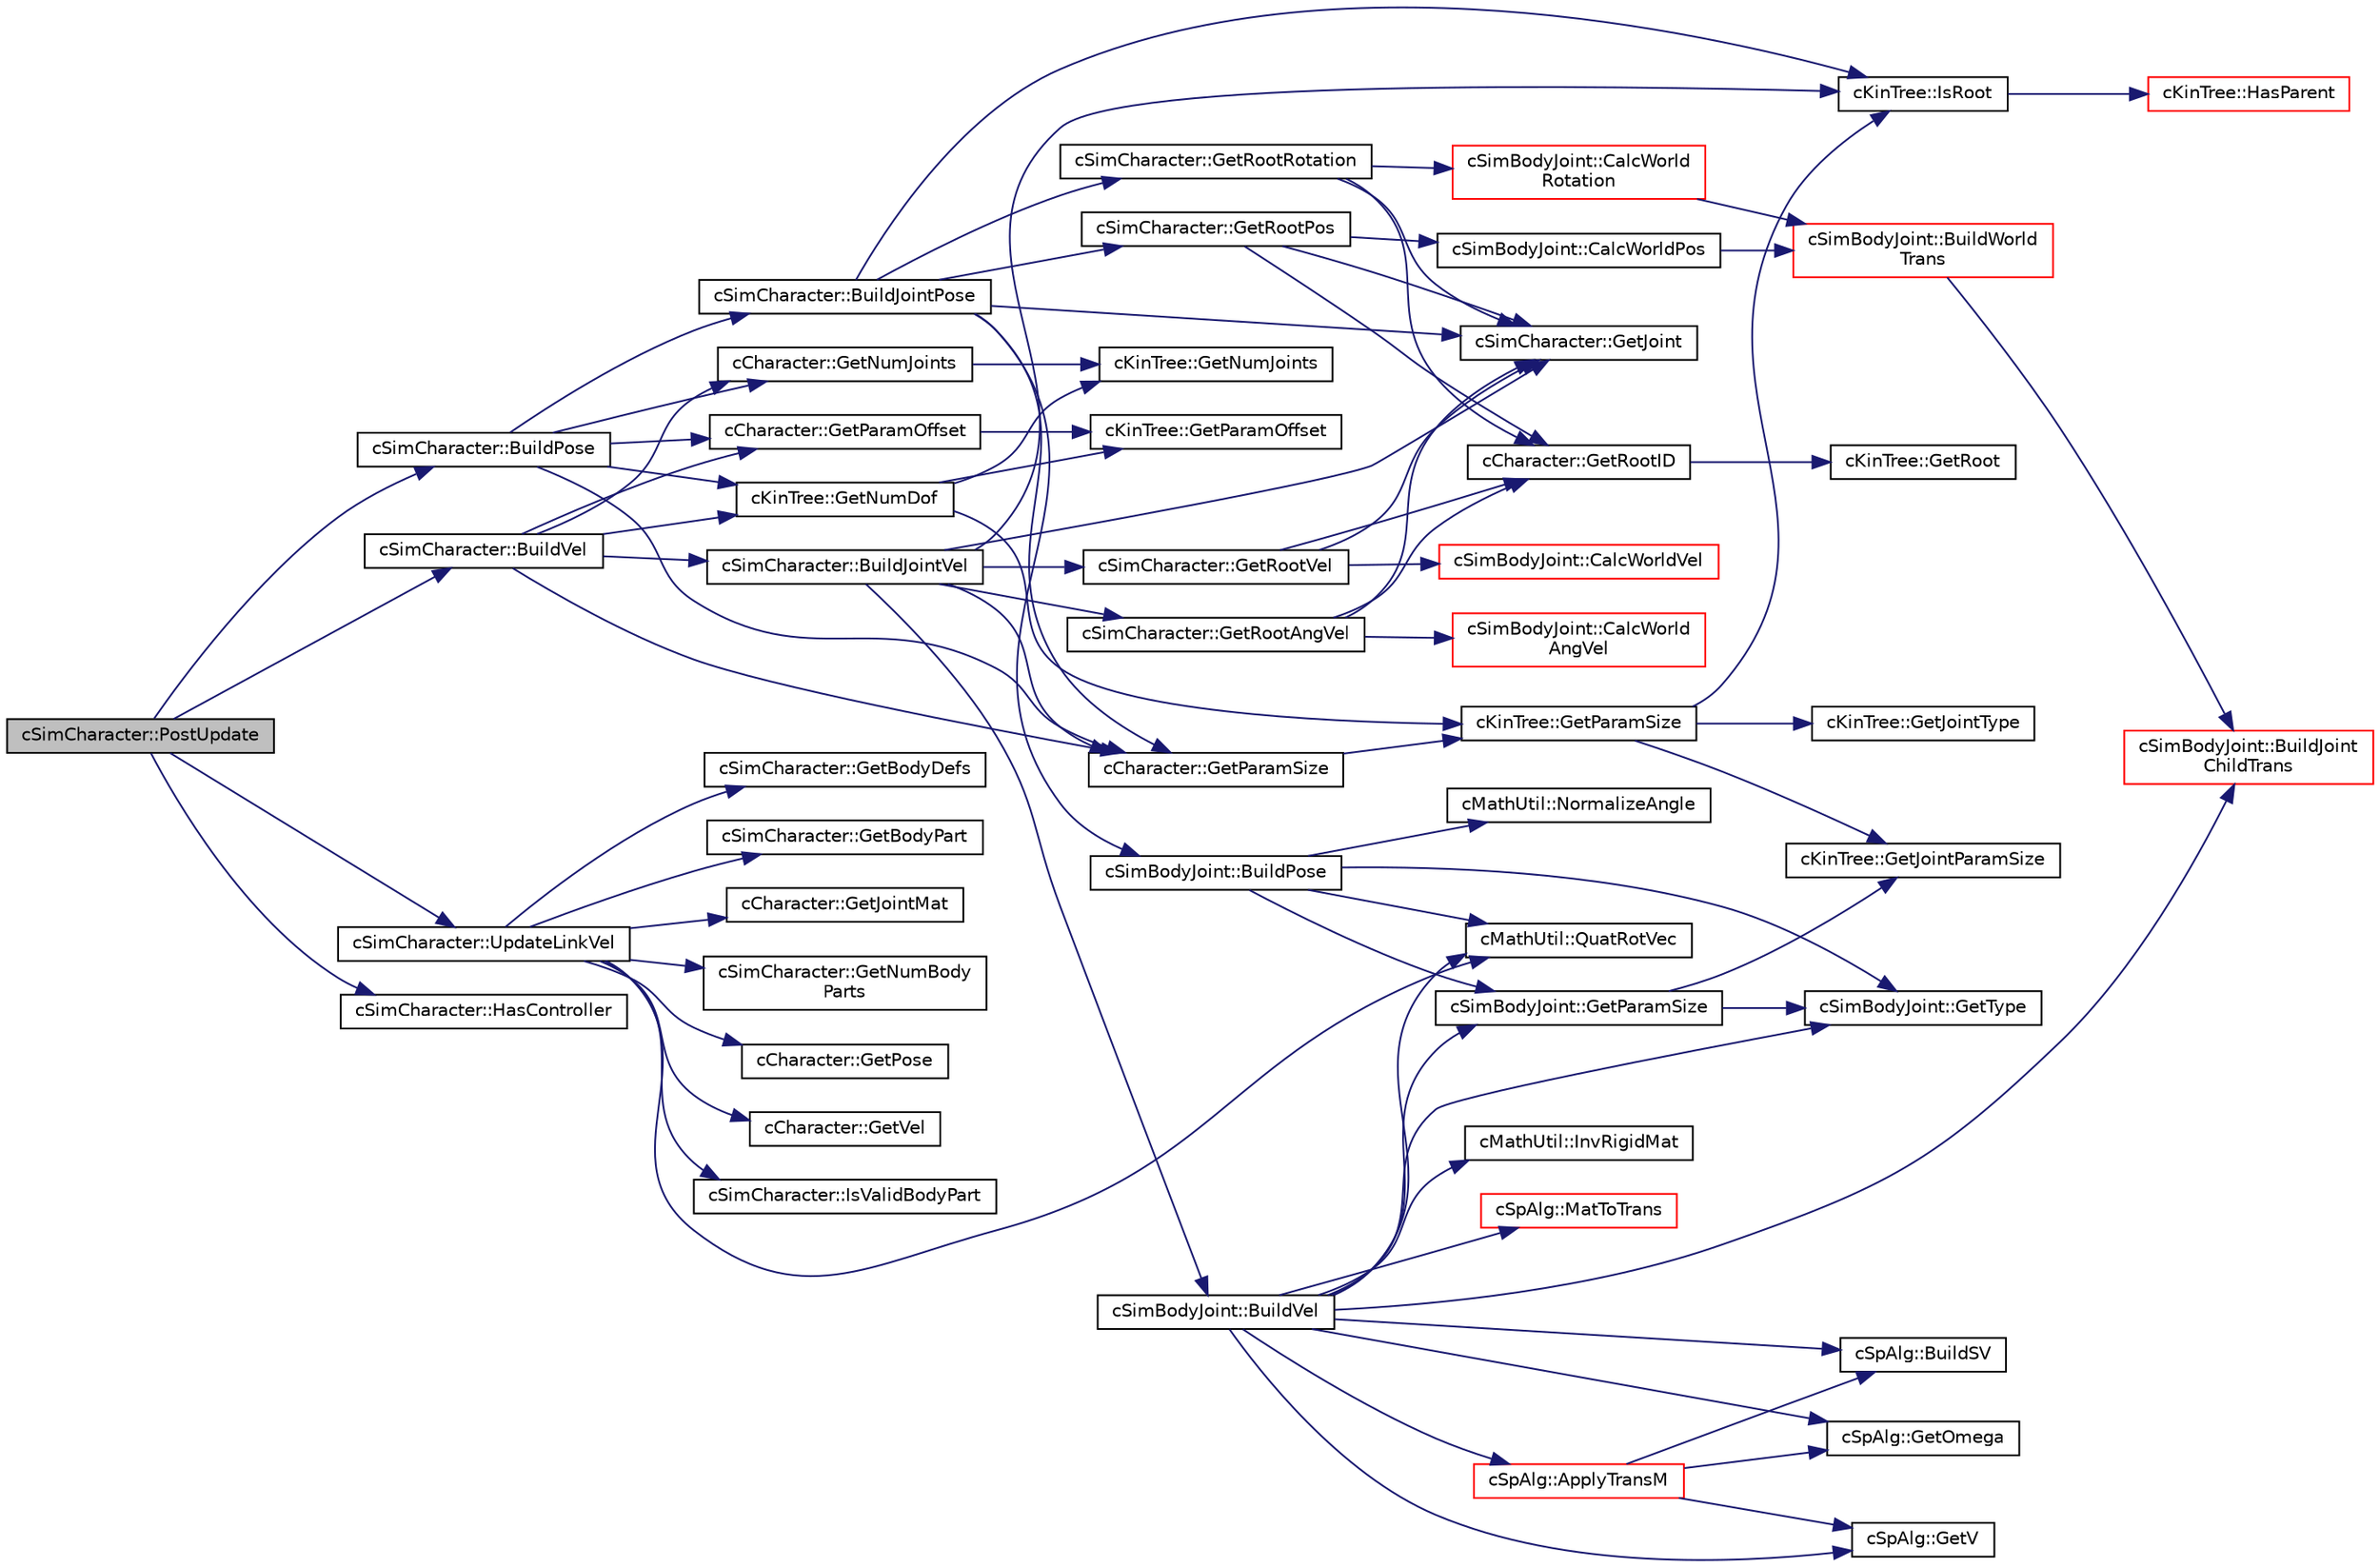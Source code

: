 digraph "cSimCharacter::PostUpdate"
{
 // LATEX_PDF_SIZE
  edge [fontname="Helvetica",fontsize="10",labelfontname="Helvetica",labelfontsize="10"];
  node [fontname="Helvetica",fontsize="10",shape=record];
  rankdir="LR";
  Node1 [label="cSimCharacter::PostUpdate",height=0.2,width=0.4,color="black", fillcolor="grey75", style="filled", fontcolor="black",tooltip=" "];
  Node1 -> Node2 [color="midnightblue",fontsize="10",style="solid",fontname="Helvetica"];
  Node2 [label="cSimCharacter::BuildPose",height=0.2,width=0.4,color="black", fillcolor="white", style="filled",URL="$classc_sim_character.html#a01a4858503a34a2d620bdb02f7b1f6e6",tooltip=" "];
  Node2 -> Node3 [color="midnightblue",fontsize="10",style="solid",fontname="Helvetica"];
  Node3 [label="cSimCharacter::BuildJointPose",height=0.2,width=0.4,color="black", fillcolor="white", style="filled",URL="$classc_sim_character.html#a898aa0ad7809c8df375286e16d315542",tooltip=" "];
  Node3 -> Node4 [color="midnightblue",fontsize="10",style="solid",fontname="Helvetica"];
  Node4 [label="cSimBodyJoint::BuildPose",height=0.2,width=0.4,color="black", fillcolor="white", style="filled",URL="$classc_sim_body_joint.html#adf214d8c9b1ab7f9abe568a51e754c6c",tooltip=" "];
  Node4 -> Node5 [color="midnightblue",fontsize="10",style="solid",fontname="Helvetica"];
  Node5 [label="cSimBodyJoint::GetParamSize",height=0.2,width=0.4,color="black", fillcolor="white", style="filled",URL="$classc_sim_body_joint.html#a7d0a45de8f9266fd2dbcd45bc0dc45b1",tooltip=" "];
  Node5 -> Node6 [color="midnightblue",fontsize="10",style="solid",fontname="Helvetica"];
  Node6 [label="cKinTree::GetJointParamSize",height=0.2,width=0.4,color="black", fillcolor="white", style="filled",URL="$classc_kin_tree.html#a9c308e9e4654d96bcc47ba02770a06ea",tooltip=" "];
  Node5 -> Node7 [color="midnightblue",fontsize="10",style="solid",fontname="Helvetica"];
  Node7 [label="cSimBodyJoint::GetType",height=0.2,width=0.4,color="black", fillcolor="white", style="filled",URL="$classc_sim_body_joint.html#a1bbcce2303bd3d8a592917c17d561b99",tooltip=" "];
  Node4 -> Node7 [color="midnightblue",fontsize="10",style="solid",fontname="Helvetica"];
  Node4 -> Node8 [color="midnightblue",fontsize="10",style="solid",fontname="Helvetica"];
  Node8 [label="cMathUtil::NormalizeAngle",height=0.2,width=0.4,color="black", fillcolor="white", style="filled",URL="$classc_math_util.html#af61707746c4d8cd651ef5cdbaecf6bfd",tooltip=" "];
  Node4 -> Node9 [color="midnightblue",fontsize="10",style="solid",fontname="Helvetica"];
  Node9 [label="cMathUtil::QuatRotVec",height=0.2,width=0.4,color="black", fillcolor="white", style="filled",URL="$classc_math_util.html#a3a0496ade762f12172414c797da44402",tooltip=" "];
  Node3 -> Node10 [color="midnightblue",fontsize="10",style="solid",fontname="Helvetica"];
  Node10 [label="cSimCharacter::GetJoint",height=0.2,width=0.4,color="black", fillcolor="white", style="filled",URL="$classc_sim_character.html#aa0a30cfb05967fad8b59dd9adfa6f23a",tooltip=" "];
  Node3 -> Node11 [color="midnightblue",fontsize="10",style="solid",fontname="Helvetica"];
  Node11 [label="cCharacter::GetParamSize",height=0.2,width=0.4,color="black", fillcolor="white", style="filled",URL="$classc_character.html#af612e6c951b84e172a802824390f37c4",tooltip=" "];
  Node11 -> Node12 [color="midnightblue",fontsize="10",style="solid",fontname="Helvetica"];
  Node12 [label="cKinTree::GetParamSize",height=0.2,width=0.4,color="black", fillcolor="white", style="filled",URL="$classc_kin_tree.html#ad5d21e19a354b6e8f5406e9167f12161",tooltip=" "];
  Node12 -> Node6 [color="midnightblue",fontsize="10",style="solid",fontname="Helvetica"];
  Node12 -> Node13 [color="midnightblue",fontsize="10",style="solid",fontname="Helvetica"];
  Node13 [label="cKinTree::GetJointType",height=0.2,width=0.4,color="black", fillcolor="white", style="filled",URL="$classc_kin_tree.html#a891d52af51a7a1bced694634c2f70ee9",tooltip=" "];
  Node12 -> Node14 [color="midnightblue",fontsize="10",style="solid",fontname="Helvetica"];
  Node14 [label="cKinTree::IsRoot",height=0.2,width=0.4,color="black", fillcolor="white", style="filled",URL="$classc_kin_tree.html#ab4c2a8b42b254dc54e15e71684045a0a",tooltip=" "];
  Node14 -> Node15 [color="midnightblue",fontsize="10",style="solid",fontname="Helvetica"];
  Node15 [label="cKinTree::HasParent",height=0.2,width=0.4,color="red", fillcolor="white", style="filled",URL="$classc_kin_tree.html#a434aca959d5ef55a491381c7b8d90527",tooltip=" "];
  Node3 -> Node17 [color="midnightblue",fontsize="10",style="solid",fontname="Helvetica"];
  Node17 [label="cSimCharacter::GetRootPos",height=0.2,width=0.4,color="black", fillcolor="white", style="filled",URL="$classc_sim_character.html#a546a3ce5d658ff704e9c3ca855a7e695",tooltip=" "];
  Node17 -> Node18 [color="midnightblue",fontsize="10",style="solid",fontname="Helvetica"];
  Node18 [label="cSimBodyJoint::CalcWorldPos",height=0.2,width=0.4,color="black", fillcolor="white", style="filled",URL="$classc_sim_body_joint.html#a24f75e09a36dd752f54298923b202da7",tooltip=" "];
  Node18 -> Node19 [color="midnightblue",fontsize="10",style="solid",fontname="Helvetica"];
  Node19 [label="cSimBodyJoint::BuildWorld\lTrans",height=0.2,width=0.4,color="red", fillcolor="white", style="filled",URL="$classc_sim_body_joint.html#a033253d748efec2cf6f261ea994a6a62",tooltip=" "];
  Node19 -> Node20 [color="midnightblue",fontsize="10",style="solid",fontname="Helvetica"];
  Node20 [label="cSimBodyJoint::BuildJoint\lChildTrans",height=0.2,width=0.4,color="red", fillcolor="white", style="filled",URL="$classc_sim_body_joint.html#a6f59339830fb1d763a78736818c23ac3",tooltip=" "];
  Node17 -> Node10 [color="midnightblue",fontsize="10",style="solid",fontname="Helvetica"];
  Node17 -> Node25 [color="midnightblue",fontsize="10",style="solid",fontname="Helvetica"];
  Node25 [label="cCharacter::GetRootID",height=0.2,width=0.4,color="black", fillcolor="white", style="filled",URL="$classc_character.html#a07649022cce07611b977b355f14d489f",tooltip=" "];
  Node25 -> Node26 [color="midnightblue",fontsize="10",style="solid",fontname="Helvetica"];
  Node26 [label="cKinTree::GetRoot",height=0.2,width=0.4,color="black", fillcolor="white", style="filled",URL="$classc_kin_tree.html#a81b9799b03d32762ac820eb0886f369c",tooltip=" "];
  Node3 -> Node27 [color="midnightblue",fontsize="10",style="solid",fontname="Helvetica"];
  Node27 [label="cSimCharacter::GetRootRotation",height=0.2,width=0.4,color="black", fillcolor="white", style="filled",URL="$classc_sim_character.html#a70f5002e3e033a00ea5753e08fc38878",tooltip=" "];
  Node27 -> Node28 [color="midnightblue",fontsize="10",style="solid",fontname="Helvetica"];
  Node28 [label="cSimBodyJoint::CalcWorld\lRotation",height=0.2,width=0.4,color="red", fillcolor="white", style="filled",URL="$classc_sim_body_joint.html#a11a7990aaac57fc7dd13bdf9aff4784f",tooltip=" "];
  Node28 -> Node19 [color="midnightblue",fontsize="10",style="solid",fontname="Helvetica"];
  Node27 -> Node10 [color="midnightblue",fontsize="10",style="solid",fontname="Helvetica"];
  Node27 -> Node25 [color="midnightblue",fontsize="10",style="solid",fontname="Helvetica"];
  Node3 -> Node14 [color="midnightblue",fontsize="10",style="solid",fontname="Helvetica"];
  Node2 -> Node31 [color="midnightblue",fontsize="10",style="solid",fontname="Helvetica"];
  Node31 [label="cKinTree::GetNumDof",height=0.2,width=0.4,color="black", fillcolor="white", style="filled",URL="$classc_kin_tree.html#abb4cab7f985f62308d4b36fdcd5c6145",tooltip=" "];
  Node31 -> Node32 [color="midnightblue",fontsize="10",style="solid",fontname="Helvetica"];
  Node32 [label="cKinTree::GetNumJoints",height=0.2,width=0.4,color="black", fillcolor="white", style="filled",URL="$classc_kin_tree.html#ac840b501e27e6ce46d208b7d033f21d4",tooltip=" "];
  Node31 -> Node33 [color="midnightblue",fontsize="10",style="solid",fontname="Helvetica"];
  Node33 [label="cKinTree::GetParamOffset",height=0.2,width=0.4,color="black", fillcolor="white", style="filled",URL="$classc_kin_tree.html#aba4aced4cc6c401006617e288e84e723",tooltip=" "];
  Node31 -> Node12 [color="midnightblue",fontsize="10",style="solid",fontname="Helvetica"];
  Node2 -> Node34 [color="midnightblue",fontsize="10",style="solid",fontname="Helvetica"];
  Node34 [label="cCharacter::GetNumJoints",height=0.2,width=0.4,color="black", fillcolor="white", style="filled",URL="$classc_character.html#a0c72f03cec78cc23a9376db72f2f3e9c",tooltip=" "];
  Node34 -> Node32 [color="midnightblue",fontsize="10",style="solid",fontname="Helvetica"];
  Node2 -> Node35 [color="midnightblue",fontsize="10",style="solid",fontname="Helvetica"];
  Node35 [label="cCharacter::GetParamOffset",height=0.2,width=0.4,color="black", fillcolor="white", style="filled",URL="$classc_character.html#a35607d7b28def062e62358ba1b1d4dcc",tooltip=" "];
  Node35 -> Node33 [color="midnightblue",fontsize="10",style="solid",fontname="Helvetica"];
  Node2 -> Node11 [color="midnightblue",fontsize="10",style="solid",fontname="Helvetica"];
  Node1 -> Node36 [color="midnightblue",fontsize="10",style="solid",fontname="Helvetica"];
  Node36 [label="cSimCharacter::BuildVel",height=0.2,width=0.4,color="black", fillcolor="white", style="filled",URL="$classc_sim_character.html#ab14a5d230226c677eeaff5d042bc0320",tooltip=" "];
  Node36 -> Node37 [color="midnightblue",fontsize="10",style="solid",fontname="Helvetica"];
  Node37 [label="cSimCharacter::BuildJointVel",height=0.2,width=0.4,color="black", fillcolor="white", style="filled",URL="$classc_sim_character.html#a1ee1020bbe869275205b4952f8f95f07",tooltip=" "];
  Node37 -> Node38 [color="midnightblue",fontsize="10",style="solid",fontname="Helvetica"];
  Node38 [label="cSimBodyJoint::BuildVel",height=0.2,width=0.4,color="black", fillcolor="white", style="filled",URL="$classc_sim_body_joint.html#adbbc382edb50eb274598e0180c8806f2",tooltip=" "];
  Node38 -> Node39 [color="midnightblue",fontsize="10",style="solid",fontname="Helvetica"];
  Node39 [label="cSpAlg::ApplyTransM",height=0.2,width=0.4,color="red", fillcolor="white", style="filled",URL="$classc_sp_alg.html#a665293137b4c80b2dc7cefdb4846a441",tooltip=" "];
  Node39 -> Node40 [color="midnightblue",fontsize="10",style="solid",fontname="Helvetica"];
  Node40 [label="cSpAlg::BuildSV",height=0.2,width=0.4,color="black", fillcolor="white", style="filled",URL="$classc_sp_alg.html#a5d8935f5eb6a88eb591a19ec414c1953",tooltip=" "];
  Node39 -> Node41 [color="midnightblue",fontsize="10",style="solid",fontname="Helvetica"];
  Node41 [label="cSpAlg::GetOmega",height=0.2,width=0.4,color="black", fillcolor="white", style="filled",URL="$classc_sp_alg.html#a1f6d2eed1bc8bee53540c8c027cea7f9",tooltip=" "];
  Node39 -> Node44 [color="midnightblue",fontsize="10",style="solid",fontname="Helvetica"];
  Node44 [label="cSpAlg::GetV",height=0.2,width=0.4,color="black", fillcolor="white", style="filled",URL="$classc_sp_alg.html#a3c44fc96b8e8b13f6a208f05bc3db8d4",tooltip=" "];
  Node38 -> Node20 [color="midnightblue",fontsize="10",style="solid",fontname="Helvetica"];
  Node38 -> Node40 [color="midnightblue",fontsize="10",style="solid",fontname="Helvetica"];
  Node38 -> Node41 [color="midnightblue",fontsize="10",style="solid",fontname="Helvetica"];
  Node38 -> Node5 [color="midnightblue",fontsize="10",style="solid",fontname="Helvetica"];
  Node38 -> Node7 [color="midnightblue",fontsize="10",style="solid",fontname="Helvetica"];
  Node38 -> Node44 [color="midnightblue",fontsize="10",style="solid",fontname="Helvetica"];
  Node38 -> Node45 [color="midnightblue",fontsize="10",style="solid",fontname="Helvetica"];
  Node45 [label="cMathUtil::InvRigidMat",height=0.2,width=0.4,color="black", fillcolor="white", style="filled",URL="$classc_math_util.html#a3f41c4c7db3fc5d2bfe3ab3069a0a5cf",tooltip=" "];
  Node38 -> Node46 [color="midnightblue",fontsize="10",style="solid",fontname="Helvetica"];
  Node46 [label="cSpAlg::MatToTrans",height=0.2,width=0.4,color="red", fillcolor="white", style="filled",URL="$classc_sp_alg.html#a32389e7ba628f0a3ca2d22bfc2c114c2",tooltip=" "];
  Node38 -> Node9 [color="midnightblue",fontsize="10",style="solid",fontname="Helvetica"];
  Node37 -> Node10 [color="midnightblue",fontsize="10",style="solid",fontname="Helvetica"];
  Node37 -> Node11 [color="midnightblue",fontsize="10",style="solid",fontname="Helvetica"];
  Node37 -> Node48 [color="midnightblue",fontsize="10",style="solid",fontname="Helvetica"];
  Node48 [label="cSimCharacter::GetRootAngVel",height=0.2,width=0.4,color="black", fillcolor="white", style="filled",URL="$classc_sim_character.html#a7c90e184c49b9b0fbde8b0d6c924ec00",tooltip=" "];
  Node48 -> Node49 [color="midnightblue",fontsize="10",style="solid",fontname="Helvetica"];
  Node49 [label="cSimBodyJoint::CalcWorld\lAngVel",height=0.2,width=0.4,color="red", fillcolor="white", style="filled",URL="$classc_sim_body_joint.html#ab6bae23fd72f73820505bc9ee3434915",tooltip=" "];
  Node48 -> Node10 [color="midnightblue",fontsize="10",style="solid",fontname="Helvetica"];
  Node48 -> Node25 [color="midnightblue",fontsize="10",style="solid",fontname="Helvetica"];
  Node37 -> Node50 [color="midnightblue",fontsize="10",style="solid",fontname="Helvetica"];
  Node50 [label="cSimCharacter::GetRootVel",height=0.2,width=0.4,color="black", fillcolor="white", style="filled",URL="$classc_sim_character.html#a4c4d8967671f6f0b31a84ca91a550d44",tooltip=" "];
  Node50 -> Node51 [color="midnightblue",fontsize="10",style="solid",fontname="Helvetica"];
  Node51 [label="cSimBodyJoint::CalcWorldVel",height=0.2,width=0.4,color="red", fillcolor="white", style="filled",URL="$classc_sim_body_joint.html#a7582527c4a79501c87c926c04370d6f0",tooltip=" "];
  Node50 -> Node10 [color="midnightblue",fontsize="10",style="solid",fontname="Helvetica"];
  Node50 -> Node25 [color="midnightblue",fontsize="10",style="solid",fontname="Helvetica"];
  Node37 -> Node14 [color="midnightblue",fontsize="10",style="solid",fontname="Helvetica"];
  Node36 -> Node31 [color="midnightblue",fontsize="10",style="solid",fontname="Helvetica"];
  Node36 -> Node34 [color="midnightblue",fontsize="10",style="solid",fontname="Helvetica"];
  Node36 -> Node35 [color="midnightblue",fontsize="10",style="solid",fontname="Helvetica"];
  Node36 -> Node11 [color="midnightblue",fontsize="10",style="solid",fontname="Helvetica"];
  Node1 -> Node54 [color="midnightblue",fontsize="10",style="solid",fontname="Helvetica"];
  Node54 [label="cSimCharacter::HasController",height=0.2,width=0.4,color="black", fillcolor="white", style="filled",URL="$classc_sim_character.html#a4508e026f28688cf704945dfe51050ce",tooltip=" "];
  Node1 -> Node55 [color="midnightblue",fontsize="10",style="solid",fontname="Helvetica"];
  Node55 [label="cSimCharacter::UpdateLinkVel",height=0.2,width=0.4,color="black", fillcolor="white", style="filled",URL="$classc_sim_character.html#a6b921ea095db8fe0fae7c3e183946117",tooltip=" "];
  Node55 -> Node56 [color="midnightblue",fontsize="10",style="solid",fontname="Helvetica"];
  Node56 [label="cSimCharacter::GetBodyDefs",height=0.2,width=0.4,color="black", fillcolor="white", style="filled",URL="$classc_sim_character.html#a734e26ee2f55e4cdaa6323c7279ef5b4",tooltip=" "];
  Node55 -> Node57 [color="midnightblue",fontsize="10",style="solid",fontname="Helvetica"];
  Node57 [label="cSimCharacter::GetBodyPart",height=0.2,width=0.4,color="black", fillcolor="white", style="filled",URL="$classc_sim_character.html#aa57c20d16c43f380913c9d289cfe2a66",tooltip=" "];
  Node55 -> Node58 [color="midnightblue",fontsize="10",style="solid",fontname="Helvetica"];
  Node58 [label="cCharacter::GetJointMat",height=0.2,width=0.4,color="black", fillcolor="white", style="filled",URL="$classc_character.html#aecf6a9809542e346342be2df552695b1",tooltip=" "];
  Node55 -> Node59 [color="midnightblue",fontsize="10",style="solid",fontname="Helvetica"];
  Node59 [label="cSimCharacter::GetNumBody\lParts",height=0.2,width=0.4,color="black", fillcolor="white", style="filled",URL="$classc_sim_character.html#aa89bcdac2f31c2cad0cfb8a697d80330",tooltip=" "];
  Node55 -> Node60 [color="midnightblue",fontsize="10",style="solid",fontname="Helvetica"];
  Node60 [label="cCharacter::GetPose",height=0.2,width=0.4,color="black", fillcolor="white", style="filled",URL="$classc_character.html#ab756a97bb9006b6eb239b2874180710e",tooltip=" "];
  Node55 -> Node61 [color="midnightblue",fontsize="10",style="solid",fontname="Helvetica"];
  Node61 [label="cCharacter::GetVel",height=0.2,width=0.4,color="black", fillcolor="white", style="filled",URL="$classc_character.html#acf2b6b489a51c419d6cc4c38950f0c87",tooltip=" "];
  Node55 -> Node62 [color="midnightblue",fontsize="10",style="solid",fontname="Helvetica"];
  Node62 [label="cSimCharacter::IsValidBodyPart",height=0.2,width=0.4,color="black", fillcolor="white", style="filled",URL="$classc_sim_character.html#af3b06c9e7a66f1f037d547455abee55f",tooltip=" "];
  Node55 -> Node9 [color="midnightblue",fontsize="10",style="solid",fontname="Helvetica"];
}
